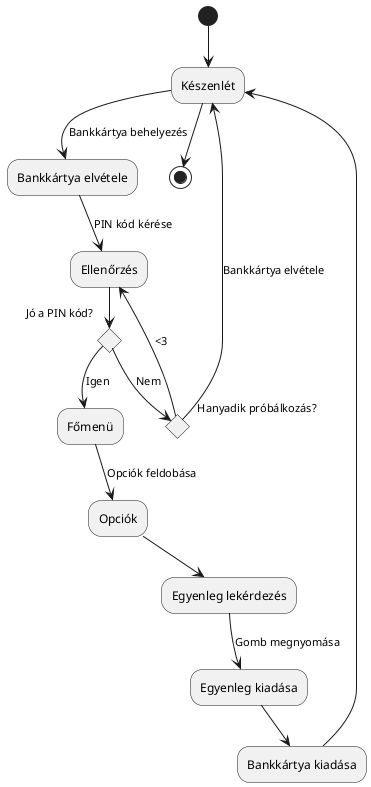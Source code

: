 @startuml
(*) -->  "Készenlét" as A1
A1 -->[Bankkártya behelyezés] "Bankkártya elvétele" as A2
A2 -->[PIN kód kérése] "Ellenőrzés" as A3
A3 -->if "Jó a PIN kód?" then
    -->[Nem] if "Hanyadik próbálkozás?" then 
        --> [<3] A3
        else
        -->[Bankkártya elvétele] A1
        endif
    else
    -->[Igen] "Főmenü" as A4
    endif
    A4 -->[Opciók feldobása] "Opciók" as A5
    A5 --> "Egyenleg lekérdezés" as A6
    A6 -->[Gomb megnyomása] "Egyenleg kiadása" as A7
    A7 -->"Bankkártya kiadása" as A8
    A8 --> A1

A1 --> (*)
@enduml